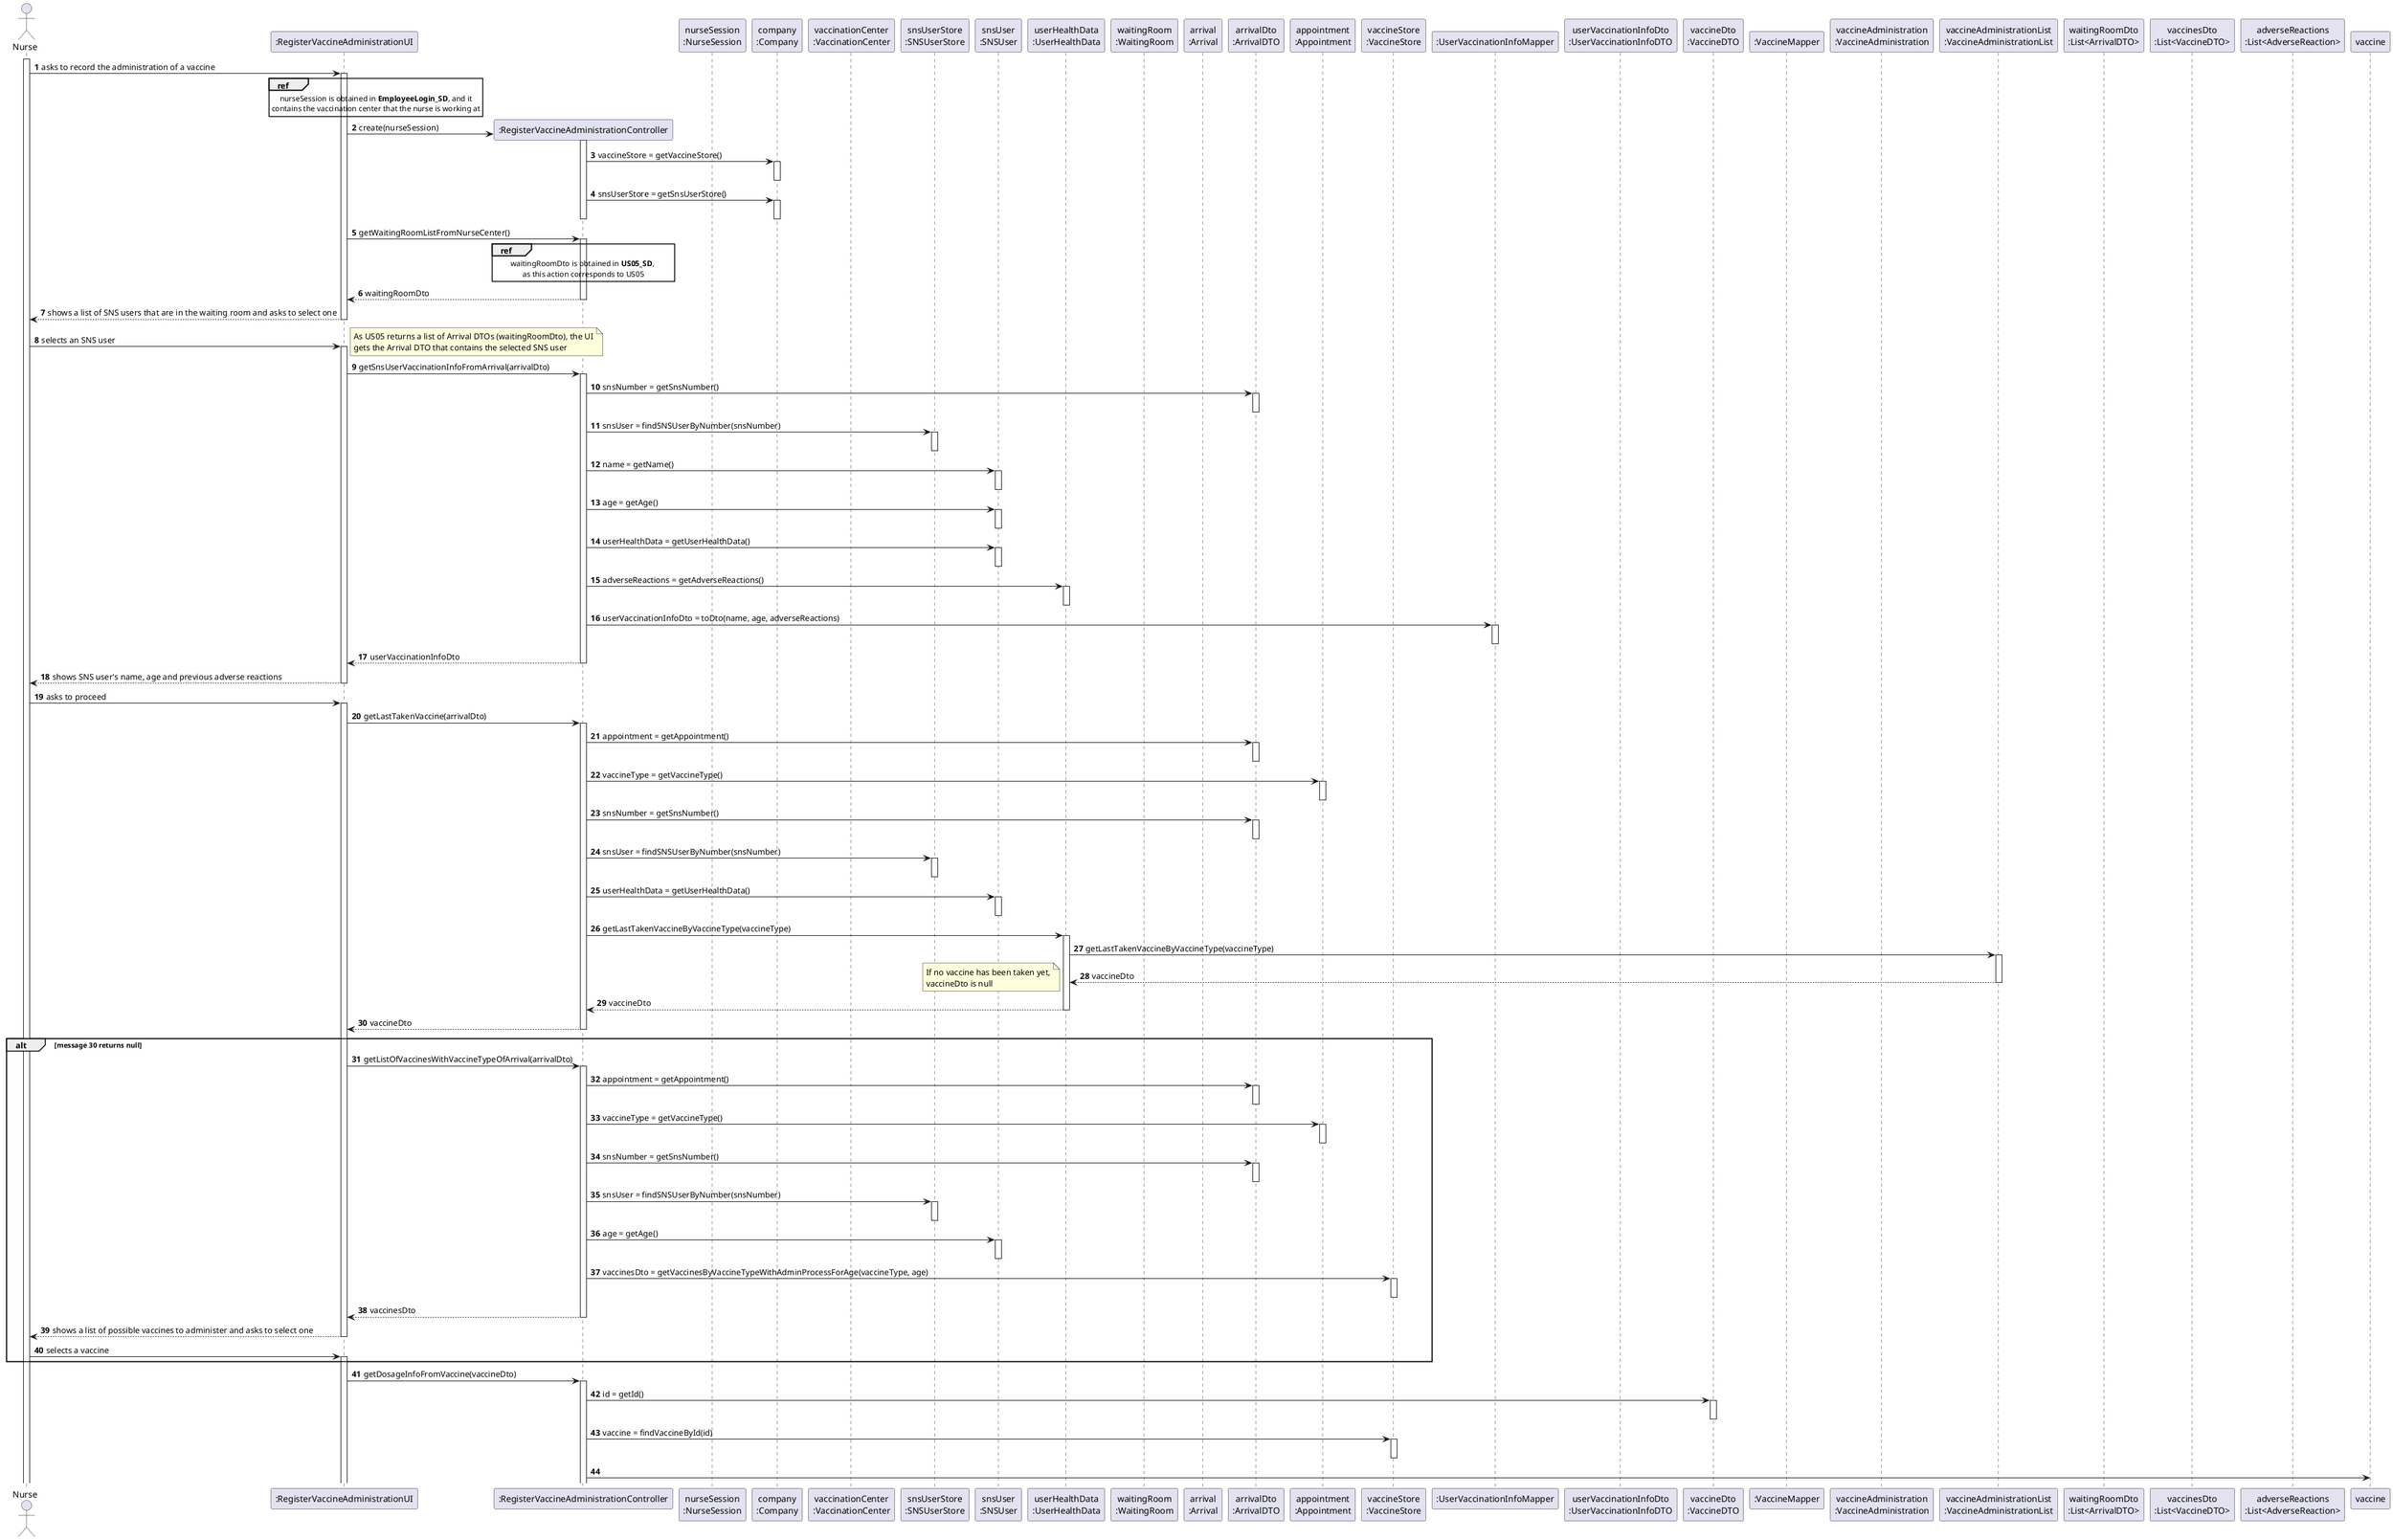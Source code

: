 @startuml US01_SD
autonumber
' hide footbox
actor "Nurse" as nurse

participant ":RegisterVaccineAdministrationUI" as ui
participant ":RegisterVaccineAdministrationController" as controller
participant "nurseSession\n:NurseSession" as nurseSession
participant "company\n:Company" as company
participant "vaccinationCenter\n:VaccinationCenter" as vaccinationCenter
participant "snsUserStore\n:SNSUserStore" as snsUserStore
participant "snsUser\n:SNSUser" as snsUser
participant "userHealthData\n:UserHealthData" as userHealthData
participant "waitingRoom\n:WaitingRoom" as waitingRoom
participant "arrival\n:Arrival" as arrival
participant "arrivalDto\n:ArrivalDTO" as arrivalDto
participant "appointment\n:Appointment" as appointment
participant "vaccineStore\n:VaccineStore" as vaccineStore
participant "vaccineAdministrationList\n:VaccineAdministrationList" as vaccineAdministrationList
participant ":UserVaccinationInfoMapper" as userVaccinationInfoMapper
participant "userVaccinationInfoDto\n:UserVaccinationInfoDTO" as userVaccinationInfoDto
participant "vaccineDto\n:VaccineDTO" as vaccineDto
participant ":VaccineMapper" as vaccineMapper
participant "vaccineAdministration\n:VaccineAdministration" as vaccineAdministration
participant "vaccineAdministrationList\n:VaccineAdministrationList" as vaccineAdministrationList

participant "waitingRoomDto\n:List<ArrivalDTO>" as waitingRoomDto
' participant "vaccines\n:List<Vaccine>" as vaccinesList
participant "vaccinesDto\n:List<VaccineDTO>" as vaccinesDtoList
participant "adverseReactions\n:List<AdverseReaction>" as adverseReactionsList

activate nurse

nurse -> ui : asks to record the administration of a vaccine

activate ui
  ref over ui
    nurseSession is obtained in **EmployeeLogin_SD**, and it
    contains the vaccination center that the nurse is working at
  end ref
  ui -> controller** : create(nurseSession)
  activate controller
    controller -> company : vaccineStore = getVaccineStore()
    activate company
    deactivate company
    controller -> company : snsUserStore = getSnsUserStore()
    activate company
    deactivate company
  deactivate controller
  ui -> controller : getWaitingRoomListFromNurseCenter()
  activate controller
    ref over controller
      waitingRoomDto is obtained in **US05_SD**, 
      as this action corresponds to US05
    end ref
    controller --> ui : waitingRoomDto
  deactivate controller
  ui --> nurse : shows a list of SNS users that are in the waiting room and asks to select one
deactivate ui

nurse -> ui : selects an SNS user

activate ui
  note right
    As US05 returns a list of Arrival DTOs (waitingRoomDto), the UI
    gets the Arrival DTO that contains the selected SNS user
  end note
  ui -> controller : getSnsUserVaccinationInfoFromArrival(arrivalDto)
  activate controller
    controller -> arrivalDto : snsNumber = getSnsNumber()
    activate arrivalDto
    deactivate arrivalDto
    controller -> snsUserStore : snsUser = findSNSUserByNumber(snsNumber)
    activate snsUserStore
    deactivate snsUserStore
    controller -> snsUser : name = getName()
    activate snsUser
    deactivate snsUser
    controller -> snsUser : age = getAge()
    activate snsUser
    deactivate snsUser
    controller -> snsUser : userHealthData = getUserHealthData()
    activate snsUser
    deactivate snsUser
    controller -> userHealthData : adverseReactions = getAdverseReactions()
    activate userHealthData
    deactivate userHealthData
    controller -> userVaccinationInfoMapper : userVaccinationInfoDto = toDto(name, age, adverseReactions)
    activate userVaccinationInfoMapper
    deactivate userVaccinationInfoMapper
    controller --> ui : userVaccinationInfoDto
  deactivate controller
  ui --> nurse : shows SNS user's name, age and previous adverse reactions
deactivate ui

nurse -> ui : asks to proceed

activate ui
  ui -> controller : getLastTakenVaccine(arrivalDto)
  activate controller
    controller -> arrivalDto : appointment = getAppointment()
    activate arrivalDto
    deactivate arrivalDto
    controller -> appointment : vaccineType = getVaccineType()
    activate appointment
    deactivate appointment
    controller -> arrivalDto : snsNumber = getSnsNumber()
    activate arrivalDto
    deactivate arrivalDto
    controller -> snsUserStore : snsUser = findSNSUserByNumber(snsNumber)
    activate snsUserStore
    deactivate snsUserStore
    controller -> snsUser : userHealthData = getUserHealthData()
    activate snsUser
    deactivate snsUser
    controller -> userHealthData : getLastTakenVaccineByVaccineType(vaccineType)
    activate userHealthData
      userHealthData -> vaccineAdministrationList : getLastTakenVaccineByVaccineType(vaccineType)
      activate vaccineAdministrationList
        vaccineAdministrationList --> userHealthData : vaccineDto
        note left
        If no vaccine has been taken yet,
        vaccineDto is null
        end note
      deactivate vaccineAdministrationList
      userHealthData --> controller : vaccineDto
    deactivate userHealthData
    controller --> ui : vaccineDto
  deactivate controller
  alt message 30 returns null
  ui -> controller : getListOfVaccinesWithVaccineTypeOfArrival(arrivalDto)
  activate controller
    controller -> arrivalDto : appointment = getAppointment()
    activate arrivalDto
    deactivate arrivalDto
    controller -> appointment : vaccineType = getVaccineType()
    activate appointment
    deactivate appointment
    controller -> arrivalDto : snsNumber = getSnsNumber()
    activate arrivalDto
    deactivate arrivalDto
    controller -> snsUserStore : snsUser = findSNSUserByNumber(snsNumber)
    activate snsUserStore
    deactivate snsUserStore
    controller -> snsUser : age = getAge()
    activate snsUser
    deactivate snsUser
    controller -> vaccineStore : vaccinesDto = getVaccinesByVaccineTypeWithAdminProcessForAge(vaccineType, age)
    activate vaccineStore
    deactivate vaccineStore
    controller --> ui : vaccinesDto
  deactivate controller
  ui --> nurse : shows a list of possible vaccines to administer and asks to select one
deactivate ui

nurse -> ui : selects a vaccine

activate ui
  end
  ui -> controller : getDosageInfoFromVaccine(vaccineDto)
  activate controller
    controller -> vaccineDto : id = getId()
    activate vaccineDto
    deactivate vaccineDto
    controller -> vaccineStore : vaccine = findVaccineById(id)
    activate vaccineStore
    deactivate vaccineStore
    controller -> vaccine :   